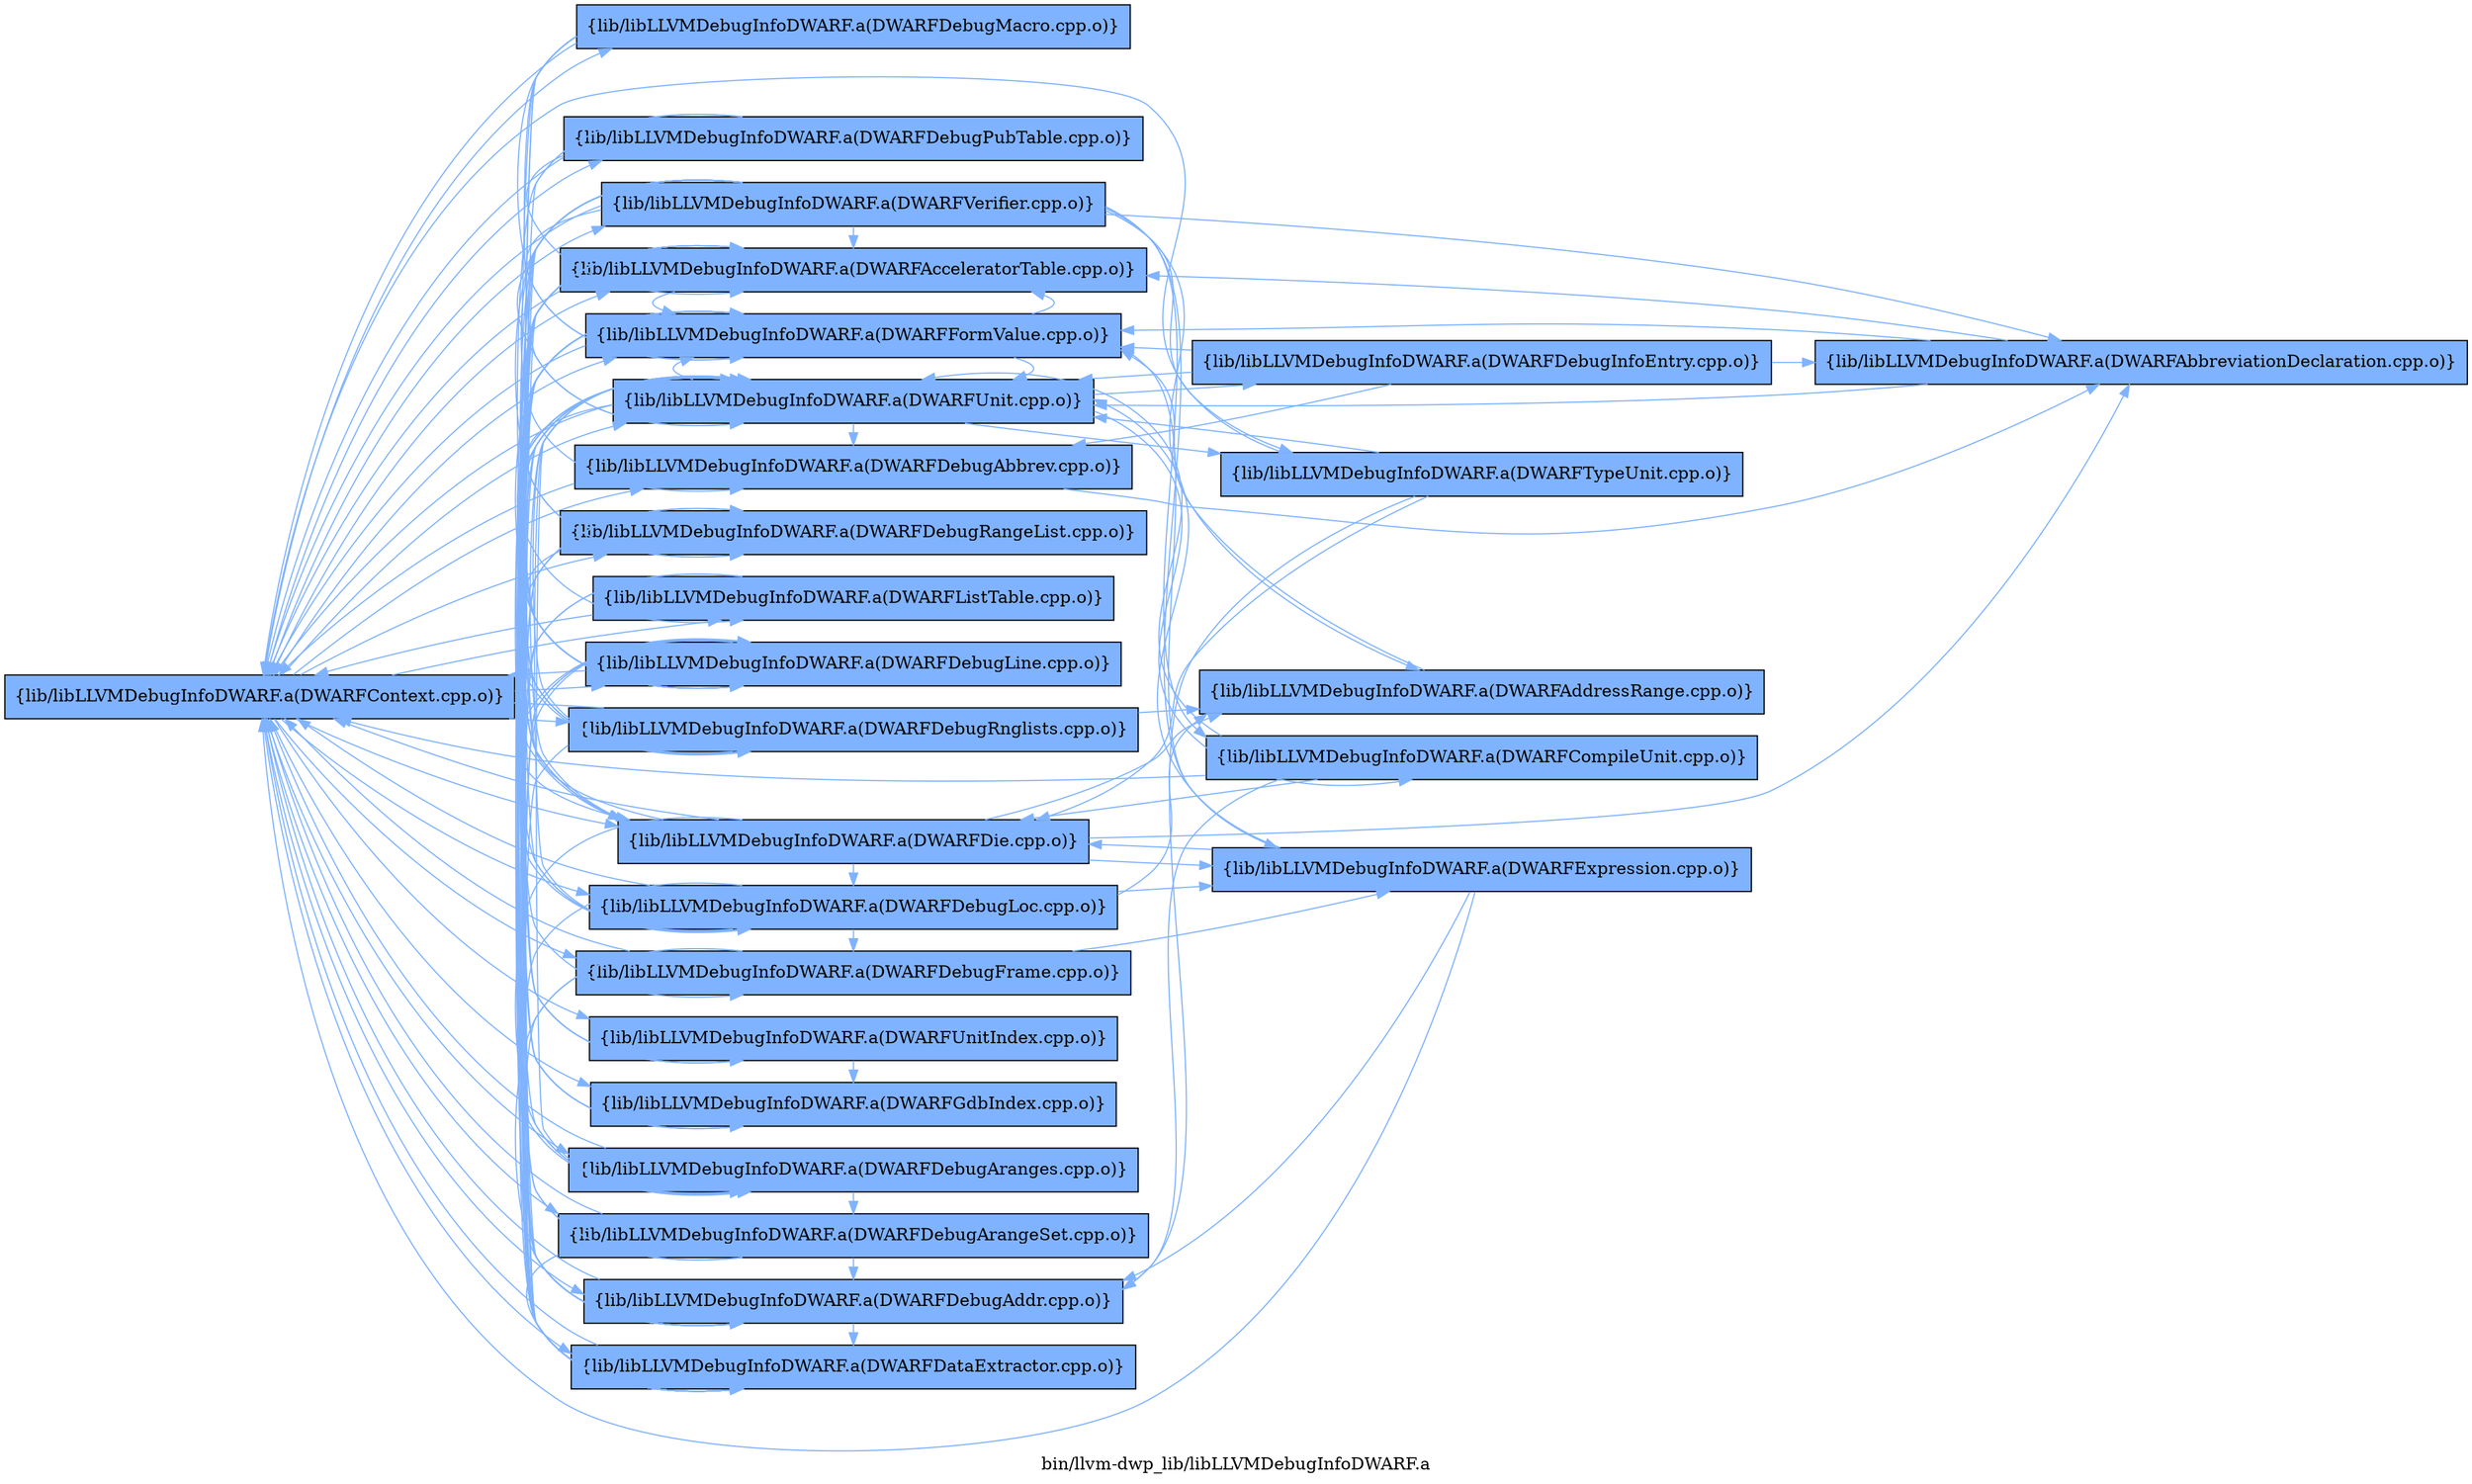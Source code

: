 digraph "bin/llvm-dwp_lib/libLLVMDebugInfoDWARF.a" {
	label="bin/llvm-dwp_lib/libLLVMDebugInfoDWARF.a";
	rankdir=LR;
	{ rank=same; Node0x56318d654b28;  }
	{ rank=same; Node0x56318d6557a8; Node0x56318d653ae8; Node0x56318d654768; Node0x56318d652558; Node0x56318d652f58; Node0x56318d651478; Node0x56318d651f18; Node0x56318d6517e8; Node0x56318d654da8; Node0x56318d655528; Node0x56318d653868; Node0x56318d654538; Node0x56318d643cd8; Node0x56318d644408; Node0x56318d64f218; Node0x56318d64e778; Node0x56318d64ef48; Node0x56318d650ac8; Node0x56318d64fe48; Node0x56318d652ff8;  }

	Node0x56318d654b28 [shape=record,shape=box,group=1,style=filled,fillcolor="0.600000 0.5 1",label="{lib/libLLVMDebugInfoDWARF.a(DWARFContext.cpp.o)}"];
	Node0x56318d654b28 -> Node0x56318d6557a8[color="0.600000 0.5 1"];
	Node0x56318d654b28 -> Node0x56318d653ae8[color="0.600000 0.5 1"];
	Node0x56318d654b28 -> Node0x56318d654768[color="0.600000 0.5 1"];
	Node0x56318d654b28 -> Node0x56318d652558[color="0.600000 0.5 1"];
	Node0x56318d654b28 -> Node0x56318d652f58[color="0.600000 0.5 1"];
	Node0x56318d654b28 -> Node0x56318d651478[color="0.600000 0.5 1"];
	Node0x56318d654b28 -> Node0x56318d651f18[color="0.600000 0.5 1"];
	Node0x56318d654b28 -> Node0x56318d6517e8[color="0.600000 0.5 1"];
	Node0x56318d654b28 -> Node0x56318d654da8[color="0.600000 0.5 1"];
	Node0x56318d654b28 -> Node0x56318d655528[color="0.600000 0.5 1"];
	Node0x56318d654b28 -> Node0x56318d653868[color="0.600000 0.5 1"];
	Node0x56318d654b28 -> Node0x56318d654538[color="0.600000 0.5 1"];
	Node0x56318d654b28 -> Node0x56318d643cd8[color="0.600000 0.5 1"];
	Node0x56318d654b28 -> Node0x56318d644408[color="0.600000 0.5 1"];
	Node0x56318d654b28 -> Node0x56318d64f218[color="0.600000 0.5 1"];
	Node0x56318d654b28 -> Node0x56318d64e778[color="0.600000 0.5 1"];
	Node0x56318d654b28 -> Node0x56318d64ef48[color="0.600000 0.5 1"];
	Node0x56318d654b28 -> Node0x56318d650ac8[color="0.600000 0.5 1"];
	Node0x56318d654b28 -> Node0x56318d64fe48[color="0.600000 0.5 1"];
	Node0x56318d654b28 -> Node0x56318d652ff8[color="0.600000 0.5 1"];
	Node0x56318d644408 [shape=record,shape=box,group=1,style=filled,fillcolor="0.600000 0.5 1",label="{lib/libLLVMDebugInfoDWARF.a(DWARFDie.cpp.o)}"];
	Node0x56318d644408 -> Node0x56318d654b28[color="0.600000 0.5 1"];
	Node0x56318d644408 -> Node0x56318d6557a8[color="0.600000 0.5 1"];
	Node0x56318d644408 -> Node0x56318d654038[color="0.600000 0.5 1"];
	Node0x56318d644408 -> Node0x56318d651478[color="0.600000 0.5 1"];
	Node0x56318d644408 -> Node0x56318d6517e8[color="0.600000 0.5 1"];
	Node0x56318d644408 -> Node0x56318d654da8[color="0.600000 0.5 1"];
	Node0x56318d644408 -> Node0x56318d655a28[color="0.600000 0.5 1"];
	Node0x56318d644408 -> Node0x56318d64d878[color="0.600000 0.5 1"];
	Node0x56318d644408 -> Node0x56318d64f218[color="0.600000 0.5 1"];
	Node0x56318d644408 -> Node0x56318d64fe48[color="0.600000 0.5 1"];
	Node0x56318d64f218 [shape=record,shape=box,group=1,style=filled,fillcolor="0.600000 0.5 1",label="{lib/libLLVMDebugInfoDWARF.a(DWARFFormValue.cpp.o)}"];
	Node0x56318d64f218 -> Node0x56318d654b28[color="0.600000 0.5 1"];
	Node0x56318d64f218 -> Node0x56318d6557a8[color="0.600000 0.5 1"];
	Node0x56318d64f218 -> Node0x56318d653ae8[color="0.600000 0.5 1"];
	Node0x56318d64f218 -> Node0x56318d652558[color="0.600000 0.5 1"];
	Node0x56318d64f218 -> Node0x56318d64fe48[color="0.600000 0.5 1"];
	Node0x56318d650ac8 [shape=record,shape=box,group=1,style=filled,fillcolor="0.600000 0.5 1",label="{lib/libLLVMDebugInfoDWARF.a(DWARFUnitIndex.cpp.o)}"];
	Node0x56318d650ac8 -> Node0x56318d6557a8[color="0.600000 0.5 1"];
	Node0x56318d650ac8 -> Node0x56318d64f218[color="0.600000 0.5 1"];
	Node0x56318d650ac8 -> Node0x56318d64e778[color="0.600000 0.5 1"];
	Node0x56318d64fe48 [shape=record,shape=box,group=1,style=filled,fillcolor="0.600000 0.5 1",label="{lib/libLLVMDebugInfoDWARF.a(DWARFUnit.cpp.o)}"];
	Node0x56318d64fe48 -> Node0x56318d654b28[color="0.600000 0.5 1"];
	Node0x56318d64fe48 -> Node0x56318d653ae8[color="0.600000 0.5 1"];
	Node0x56318d64fe48 -> Node0x56318d654768[color="0.600000 0.5 1"];
	Node0x56318d64fe48 -> Node0x56318d652558[color="0.600000 0.5 1"];
	Node0x56318d64fe48 -> Node0x56318d651478[color="0.600000 0.5 1"];
	Node0x56318d64fe48 -> Node0x56318d654da8[color="0.600000 0.5 1"];
	Node0x56318d64fe48 -> Node0x56318d654538[color="0.600000 0.5 1"];
	Node0x56318d64fe48 -> Node0x56318d643cd8[color="0.600000 0.5 1"];
	Node0x56318d64fe48 -> Node0x56318d644408[color="0.600000 0.5 1"];
	Node0x56318d64fe48 -> Node0x56318d64f218[color="0.600000 0.5 1"];
	Node0x56318d64fe48 -> Node0x56318d64ef48[color="0.600000 0.5 1"];
	Node0x56318d64fe48 -> Node0x56318d650ac8[color="0.600000 0.5 1"];
	Node0x56318d64fe48 -> Node0x56318d650168[color="0.600000 0.5 1"];
	Node0x56318d64fe48 -> Node0x56318d6520f8[color="0.600000 0.5 1"];
	Node0x56318d64fe48 -> Node0x56318d650fc8[color="0.600000 0.5 1"];
	Node0x56318d64d878 [shape=record,shape=box,group=1,style=filled,fillcolor="0.600000 0.5 1",label="{lib/libLLVMDebugInfoDWARF.a(DWARFExpression.cpp.o)}"];
	Node0x56318d64d878 -> Node0x56318d654b28[color="0.600000 0.5 1"];
	Node0x56318d64d878 -> Node0x56318d652558[color="0.600000 0.5 1"];
	Node0x56318d64d878 -> Node0x56318d644408[color="0.600000 0.5 1"];
	Node0x56318d64d878 -> Node0x56318d64f218[color="0.600000 0.5 1"];
	Node0x56318d64d878 -> Node0x56318d64fe48[color="0.600000 0.5 1"];
	Node0x56318d6557a8 [shape=record,shape=box,group=1,style=filled,fillcolor="0.600000 0.5 1",label="{lib/libLLVMDebugInfoDWARF.a(DWARFAcceleratorTable.cpp.o)}"];
	Node0x56318d6557a8 -> Node0x56318d654b28[color="0.600000 0.5 1"];
	Node0x56318d6557a8 -> Node0x56318d653ae8[color="0.600000 0.5 1"];
	Node0x56318d6557a8 -> Node0x56318d64f218[color="0.600000 0.5 1"];
	Node0x56318d653ae8 [shape=record,shape=box,group=1,style=filled,fillcolor="0.600000 0.5 1",label="{lib/libLLVMDebugInfoDWARF.a(DWARFDataExtractor.cpp.o)}"];
	Node0x56318d653ae8 -> Node0x56318d654b28[color="0.600000 0.5 1"];
	Node0x56318d654768 [shape=record,shape=box,group=1,style=filled,fillcolor="0.600000 0.5 1",label="{lib/libLLVMDebugInfoDWARF.a(DWARFDebugAbbrev.cpp.o)}"];
	Node0x56318d654768 -> Node0x56318d654b28[color="0.600000 0.5 1"];
	Node0x56318d654768 -> Node0x56318d654038[color="0.600000 0.5 1"];
	Node0x56318d652558 [shape=record,shape=box,group=1,style=filled,fillcolor="0.600000 0.5 1",label="{lib/libLLVMDebugInfoDWARF.a(DWARFDebugAddr.cpp.o)}"];
	Node0x56318d652558 -> Node0x56318d654b28[color="0.600000 0.5 1"];
	Node0x56318d652558 -> Node0x56318d6557a8[color="0.600000 0.5 1"];
	Node0x56318d652558 -> Node0x56318d653ae8[color="0.600000 0.5 1"];
	Node0x56318d652f58 [shape=record,shape=box,group=1,style=filled,fillcolor="0.600000 0.5 1",label="{lib/libLLVMDebugInfoDWARF.a(DWARFDebugArangeSet.cpp.o)}"];
	Node0x56318d652f58 -> Node0x56318d654b28[color="0.600000 0.5 1"];
	Node0x56318d652f58 -> Node0x56318d6557a8[color="0.600000 0.5 1"];
	Node0x56318d652f58 -> Node0x56318d653ae8[color="0.600000 0.5 1"];
	Node0x56318d652f58 -> Node0x56318d652558[color="0.600000 0.5 1"];
	Node0x56318d652f58 -> Node0x56318d64f218[color="0.600000 0.5 1"];
	Node0x56318d651478 [shape=record,shape=box,group=1,style=filled,fillcolor="0.600000 0.5 1",label="{lib/libLLVMDebugInfoDWARF.a(DWARFDebugAranges.cpp.o)}"];
	Node0x56318d651478 -> Node0x56318d654b28[color="0.600000 0.5 1"];
	Node0x56318d651478 -> Node0x56318d652f58[color="0.600000 0.5 1"];
	Node0x56318d651478 -> Node0x56318d64fe48[color="0.600000 0.5 1"];
	Node0x56318d651f18 [shape=record,shape=box,group=1,style=filled,fillcolor="0.600000 0.5 1",label="{lib/libLLVMDebugInfoDWARF.a(DWARFDebugFrame.cpp.o)}"];
	Node0x56318d651f18 -> Node0x56318d654b28[color="0.600000 0.5 1"];
	Node0x56318d651f18 -> Node0x56318d653ae8[color="0.600000 0.5 1"];
	Node0x56318d651f18 -> Node0x56318d652558[color="0.600000 0.5 1"];
	Node0x56318d651f18 -> Node0x56318d64d878[color="0.600000 0.5 1"];
	Node0x56318d6517e8 [shape=record,shape=box,group=1,style=filled,fillcolor="0.600000 0.5 1",label="{lib/libLLVMDebugInfoDWARF.a(DWARFDebugLine.cpp.o)}"];
	Node0x56318d6517e8 -> Node0x56318d654b28[color="0.600000 0.5 1"];
	Node0x56318d6517e8 -> Node0x56318d6557a8[color="0.600000 0.5 1"];
	Node0x56318d6517e8 -> Node0x56318d653ae8[color="0.600000 0.5 1"];
	Node0x56318d6517e8 -> Node0x56318d652558[color="0.600000 0.5 1"];
	Node0x56318d6517e8 -> Node0x56318d644408[color="0.600000 0.5 1"];
	Node0x56318d6517e8 -> Node0x56318d64f218[color="0.600000 0.5 1"];
	Node0x56318d6517e8 -> Node0x56318d64fe48[color="0.600000 0.5 1"];
	Node0x56318d654da8 [shape=record,shape=box,group=1,style=filled,fillcolor="0.600000 0.5 1",label="{lib/libLLVMDebugInfoDWARF.a(DWARFDebugLoc.cpp.o)}"];
	Node0x56318d654da8 -> Node0x56318d654b28[color="0.600000 0.5 1"];
	Node0x56318d654da8 -> Node0x56318d6557a8[color="0.600000 0.5 1"];
	Node0x56318d654da8 -> Node0x56318d653ae8[color="0.600000 0.5 1"];
	Node0x56318d654da8 -> Node0x56318d651f18[color="0.600000 0.5 1"];
	Node0x56318d654da8 -> Node0x56318d655a28[color="0.600000 0.5 1"];
	Node0x56318d654da8 -> Node0x56318d64d878[color="0.600000 0.5 1"];
	Node0x56318d654da8 -> Node0x56318d64f218[color="0.600000 0.5 1"];
	Node0x56318d654da8 -> Node0x56318d64fe48[color="0.600000 0.5 1"];
	Node0x56318d655528 [shape=record,shape=box,group=1,style=filled,fillcolor="0.600000 0.5 1",label="{lib/libLLVMDebugInfoDWARF.a(DWARFDebugMacro.cpp.o)}"];
	Node0x56318d655528 -> Node0x56318d654b28[color="0.600000 0.5 1"];
	Node0x56318d655528 -> Node0x56318d653ae8[color="0.600000 0.5 1"];
	Node0x56318d655528 -> Node0x56318d652558[color="0.600000 0.5 1"];
	Node0x56318d655528 -> Node0x56318d644408[color="0.600000 0.5 1"];
	Node0x56318d655528 -> Node0x56318d64f218[color="0.600000 0.5 1"];
	Node0x56318d655528 -> Node0x56318d64fe48[color="0.600000 0.5 1"];
	Node0x56318d653868 [shape=record,shape=box,group=1,style=filled,fillcolor="0.600000 0.5 1",label="{lib/libLLVMDebugInfoDWARF.a(DWARFDebugPubTable.cpp.o)}"];
	Node0x56318d653868 -> Node0x56318d654b28[color="0.600000 0.5 1"];
	Node0x56318d653868 -> Node0x56318d6557a8[color="0.600000 0.5 1"];
	Node0x56318d653868 -> Node0x56318d653ae8[color="0.600000 0.5 1"];
	Node0x56318d653868 -> Node0x56318d6517e8[color="0.600000 0.5 1"];
	Node0x56318d654538 [shape=record,shape=box,group=1,style=filled,fillcolor="0.600000 0.5 1",label="{lib/libLLVMDebugInfoDWARF.a(DWARFDebugRangeList.cpp.o)}"];
	Node0x56318d654538 -> Node0x56318d653ae8[color="0.600000 0.5 1"];
	Node0x56318d654538 -> Node0x56318d652558[color="0.600000 0.5 1"];
	Node0x56318d654538 -> Node0x56318d6517e8[color="0.600000 0.5 1"];
	Node0x56318d643cd8 [shape=record,shape=box,group=1,style=filled,fillcolor="0.600000 0.5 1",label="{lib/libLLVMDebugInfoDWARF.a(DWARFDebugRnglists.cpp.o)}"];
	Node0x56318d643cd8 -> Node0x56318d654b28[color="0.600000 0.5 1"];
	Node0x56318d643cd8 -> Node0x56318d6557a8[color="0.600000 0.5 1"];
	Node0x56318d643cd8 -> Node0x56318d653ae8[color="0.600000 0.5 1"];
	Node0x56318d643cd8 -> Node0x56318d655a28[color="0.600000 0.5 1"];
	Node0x56318d643cd8 -> Node0x56318d654538[color="0.600000 0.5 1"];
	Node0x56318d643cd8 -> Node0x56318d64f218[color="0.600000 0.5 1"];
	Node0x56318d643cd8 -> Node0x56318d64fe48[color="0.600000 0.5 1"];
	Node0x56318d64e778 [shape=record,shape=box,group=1,style=filled,fillcolor="0.600000 0.5 1",label="{lib/libLLVMDebugInfoDWARF.a(DWARFGdbIndex.cpp.o)}"];
	Node0x56318d64e778 -> Node0x56318d6557a8[color="0.600000 0.5 1"];
	Node0x56318d64e778 -> Node0x56318d64f218[color="0.600000 0.5 1"];
	Node0x56318d64ef48 [shape=record,shape=box,group=1,style=filled,fillcolor="0.600000 0.5 1",label="{lib/libLLVMDebugInfoDWARF.a(DWARFListTable.cpp.o)}"];
	Node0x56318d64ef48 -> Node0x56318d654b28[color="0.600000 0.5 1"];
	Node0x56318d64ef48 -> Node0x56318d653ae8[color="0.600000 0.5 1"];
	Node0x56318d64ef48 -> Node0x56318d651f18[color="0.600000 0.5 1"];
	Node0x56318d652ff8 [shape=record,shape=box,group=1,style=filled,fillcolor="0.600000 0.5 1",label="{lib/libLLVMDebugInfoDWARF.a(DWARFVerifier.cpp.o)}"];
	Node0x56318d652ff8 -> Node0x56318d654b28[color="0.600000 0.5 1"];
	Node0x56318d652ff8 -> Node0x56318d6557a8[color="0.600000 0.5 1"];
	Node0x56318d652ff8 -> Node0x56318d653ae8[color="0.600000 0.5 1"];
	Node0x56318d652ff8 -> Node0x56318d654768[color="0.600000 0.5 1"];
	Node0x56318d652ff8 -> Node0x56318d654038[color="0.600000 0.5 1"];
	Node0x56318d652ff8 -> Node0x56318d651478[color="0.600000 0.5 1"];
	Node0x56318d652ff8 -> Node0x56318d6517e8[color="0.600000 0.5 1"];
	Node0x56318d652ff8 -> Node0x56318d655a28[color="0.600000 0.5 1"];
	Node0x56318d652ff8 -> Node0x56318d654538[color="0.600000 0.5 1"];
	Node0x56318d652ff8 -> Node0x56318d644408[color="0.600000 0.5 1"];
	Node0x56318d652ff8 -> Node0x56318d64d878[color="0.600000 0.5 1"];
	Node0x56318d652ff8 -> Node0x56318d64f218[color="0.600000 0.5 1"];
	Node0x56318d652ff8 -> Node0x56318d64e778[color="0.600000 0.5 1"];
	Node0x56318d652ff8 -> Node0x56318d64fe48[color="0.600000 0.5 1"];
	Node0x56318d652ff8 -> Node0x56318d6520f8[color="0.600000 0.5 1"];
	Node0x56318d652ff8 -> Node0x56318d650fc8[color="0.600000 0.5 1"];
	Node0x56318d654038 [shape=record,shape=box,group=1,style=filled,fillcolor="0.600000 0.5 1",label="{lib/libLLVMDebugInfoDWARF.a(DWARFAbbreviationDeclaration.cpp.o)}"];
	Node0x56318d654038 -> Node0x56318d6557a8[color="0.600000 0.5 1"];
	Node0x56318d654038 -> Node0x56318d64f218[color="0.600000 0.5 1"];
	Node0x56318d654038 -> Node0x56318d64fe48[color="0.600000 0.5 1"];
	Node0x56318d655a28 [shape=record,shape=box,group=1,style=filled,fillcolor="0.600000 0.5 1",label="{lib/libLLVMDebugInfoDWARF.a(DWARFAddressRange.cpp.o)}"];
	Node0x56318d655a28 -> Node0x56318d64f218[color="0.600000 0.5 1"];
	Node0x56318d650168 [shape=record,shape=box,group=1,style=filled,fillcolor="0.600000 0.5 1",label="{lib/libLLVMDebugInfoDWARF.a(DWARFDebugInfoEntry.cpp.o)}"];
	Node0x56318d650168 -> Node0x56318d654768[color="0.600000 0.5 1"];
	Node0x56318d650168 -> Node0x56318d654038[color="0.600000 0.5 1"];
	Node0x56318d650168 -> Node0x56318d64f218[color="0.600000 0.5 1"];
	Node0x56318d650168 -> Node0x56318d64fe48[color="0.600000 0.5 1"];
	Node0x56318d6520f8 [shape=record,shape=box,group=1,style=filled,fillcolor="0.600000 0.5 1",label="{lib/libLLVMDebugInfoDWARF.a(DWARFTypeUnit.cpp.o)}"];
	Node0x56318d6520f8 -> Node0x56318d654b28[color="0.600000 0.5 1"];
	Node0x56318d6520f8 -> Node0x56318d652558[color="0.600000 0.5 1"];
	Node0x56318d6520f8 -> Node0x56318d644408[color="0.600000 0.5 1"];
	Node0x56318d6520f8 -> Node0x56318d64fe48[color="0.600000 0.5 1"];
	Node0x56318d650fc8 [shape=record,shape=box,group=1,style=filled,fillcolor="0.600000 0.5 1",label="{lib/libLLVMDebugInfoDWARF.a(DWARFCompileUnit.cpp.o)}"];
	Node0x56318d650fc8 -> Node0x56318d654b28[color="0.600000 0.5 1"];
	Node0x56318d650fc8 -> Node0x56318d652558[color="0.600000 0.5 1"];
	Node0x56318d650fc8 -> Node0x56318d644408[color="0.600000 0.5 1"];
	Node0x56318d650fc8 -> Node0x56318d64fe48[color="0.600000 0.5 1"];
}
